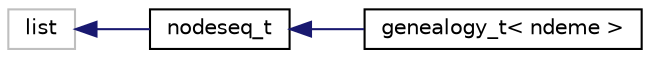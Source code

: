digraph "Graphical Class Hierarchy"
{
 // LATEX_PDF_SIZE
  edge [fontname="Helvetica",fontsize="10",labelfontname="Helvetica",labelfontsize="10"];
  node [fontname="Helvetica",fontsize="10",shape=record];
  rankdir="LR";
  Node17 [label="list",height=0.2,width=0.4,color="grey75", fillcolor="white", style="filled",tooltip=" "];
  Node17 -> Node0 [dir="back",color="midnightblue",fontsize="10",style="solid",fontname="Helvetica"];
  Node0 [label="nodeseq_t",height=0.2,width=0.4,color="black", fillcolor="white", style="filled",URL="$classnodeseq__t.html",tooltip="A sequence of nodes."];
  Node0 -> Node1 [dir="back",color="midnightblue",fontsize="10",style="solid",fontname="Helvetica"];
  Node1 [label="genealogy_t\< ndeme \>",height=0.2,width=0.4,color="black", fillcolor="white", style="filled",URL="$classgenealogy__t.html",tooltip="Encodes a genealogy."];
}
